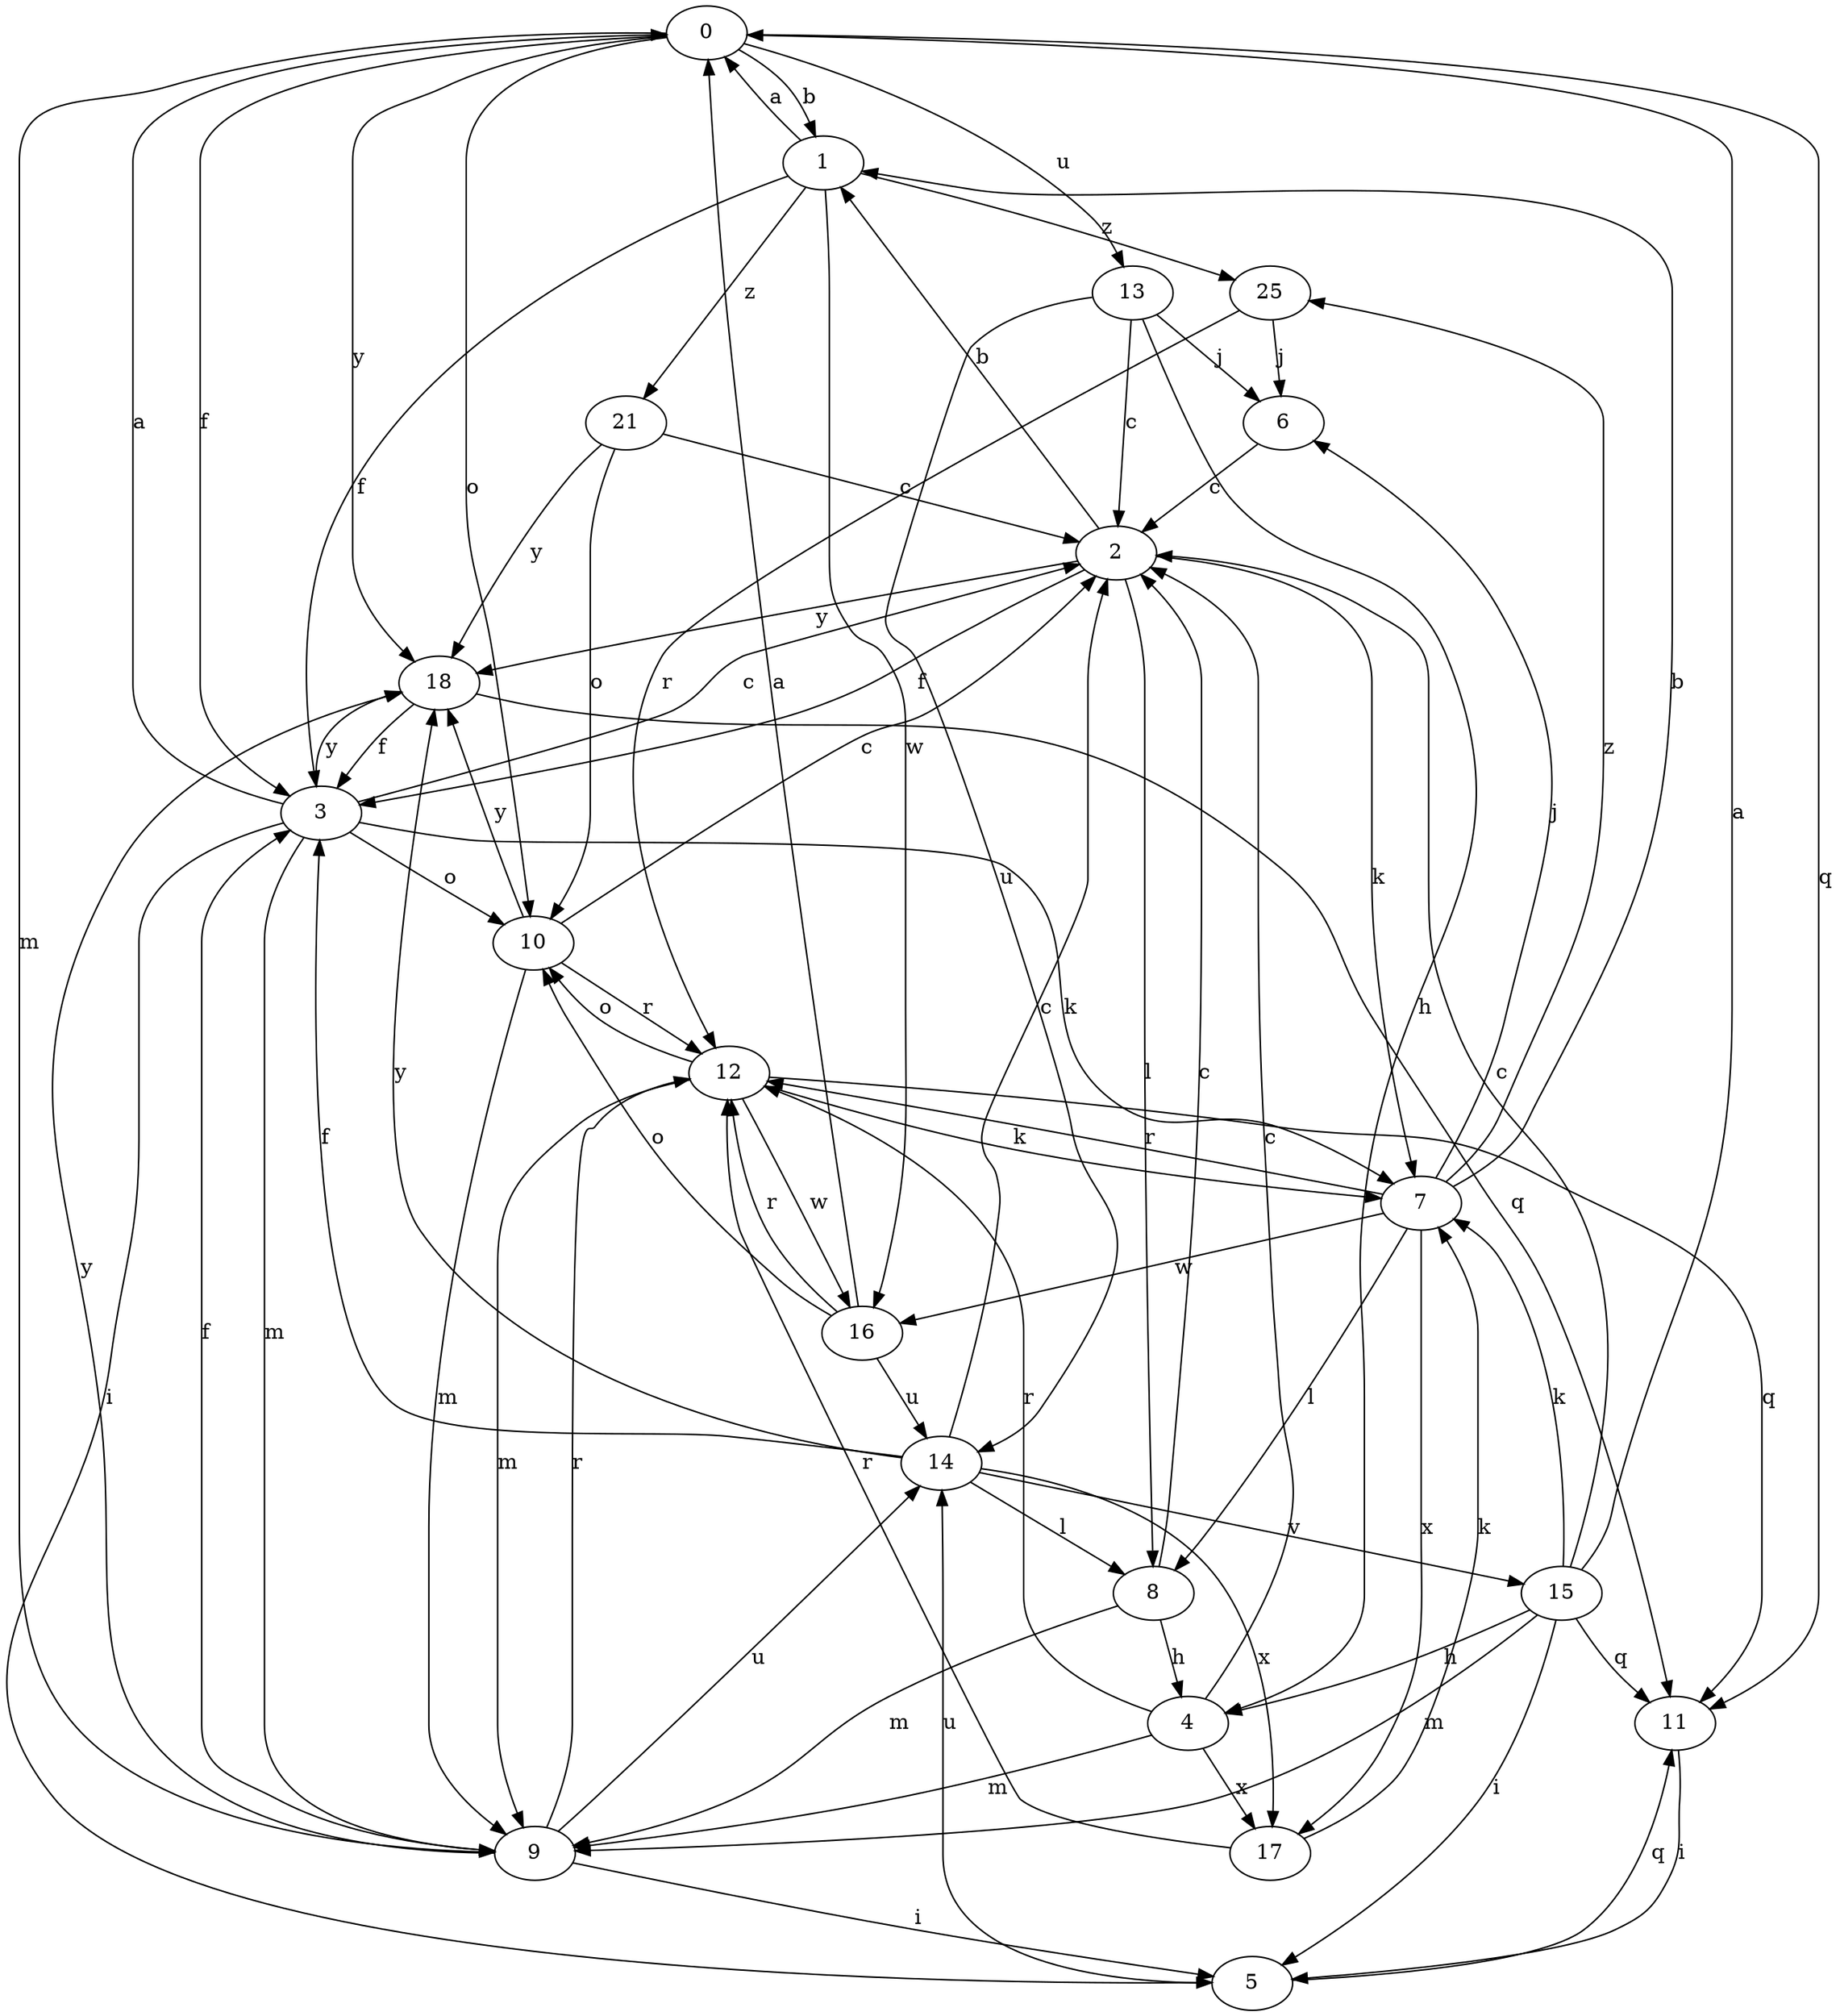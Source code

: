strict digraph  {
0;
1;
2;
3;
4;
5;
6;
7;
8;
9;
10;
11;
12;
13;
14;
15;
16;
17;
18;
21;
25;
0 -> 1  [label=b];
0 -> 3  [label=f];
0 -> 9  [label=m];
0 -> 10  [label=o];
0 -> 11  [label=q];
0 -> 13  [label=u];
0 -> 18  [label=y];
1 -> 0  [label=a];
1 -> 3  [label=f];
1 -> 16  [label=w];
1 -> 21  [label=z];
1 -> 25  [label=z];
2 -> 1  [label=b];
2 -> 3  [label=f];
2 -> 7  [label=k];
2 -> 8  [label=l];
2 -> 18  [label=y];
3 -> 0  [label=a];
3 -> 2  [label=c];
3 -> 5  [label=i];
3 -> 7  [label=k];
3 -> 9  [label=m];
3 -> 10  [label=o];
3 -> 18  [label=y];
4 -> 2  [label=c];
4 -> 9  [label=m];
4 -> 12  [label=r];
4 -> 17  [label=x];
5 -> 11  [label=q];
5 -> 14  [label=u];
6 -> 2  [label=c];
7 -> 1  [label=b];
7 -> 6  [label=j];
7 -> 8  [label=l];
7 -> 12  [label=r];
7 -> 16  [label=w];
7 -> 17  [label=x];
7 -> 25  [label=z];
8 -> 2  [label=c];
8 -> 4  [label=h];
8 -> 9  [label=m];
9 -> 3  [label=f];
9 -> 5  [label=i];
9 -> 12  [label=r];
9 -> 14  [label=u];
9 -> 18  [label=y];
10 -> 2  [label=c];
10 -> 9  [label=m];
10 -> 12  [label=r];
10 -> 18  [label=y];
11 -> 5  [label=i];
12 -> 7  [label=k];
12 -> 9  [label=m];
12 -> 10  [label=o];
12 -> 11  [label=q];
12 -> 16  [label=w];
13 -> 2  [label=c];
13 -> 4  [label=h];
13 -> 6  [label=j];
13 -> 14  [label=u];
14 -> 2  [label=c];
14 -> 3  [label=f];
14 -> 8  [label=l];
14 -> 15  [label=v];
14 -> 17  [label=x];
14 -> 18  [label=y];
15 -> 0  [label=a];
15 -> 2  [label=c];
15 -> 4  [label=h];
15 -> 5  [label=i];
15 -> 7  [label=k];
15 -> 9  [label=m];
15 -> 11  [label=q];
16 -> 0  [label=a];
16 -> 10  [label=o];
16 -> 12  [label=r];
16 -> 14  [label=u];
17 -> 7  [label=k];
17 -> 12  [label=r];
18 -> 3  [label=f];
18 -> 11  [label=q];
21 -> 2  [label=c];
21 -> 10  [label=o];
21 -> 18  [label=y];
25 -> 6  [label=j];
25 -> 12  [label=r];
}
